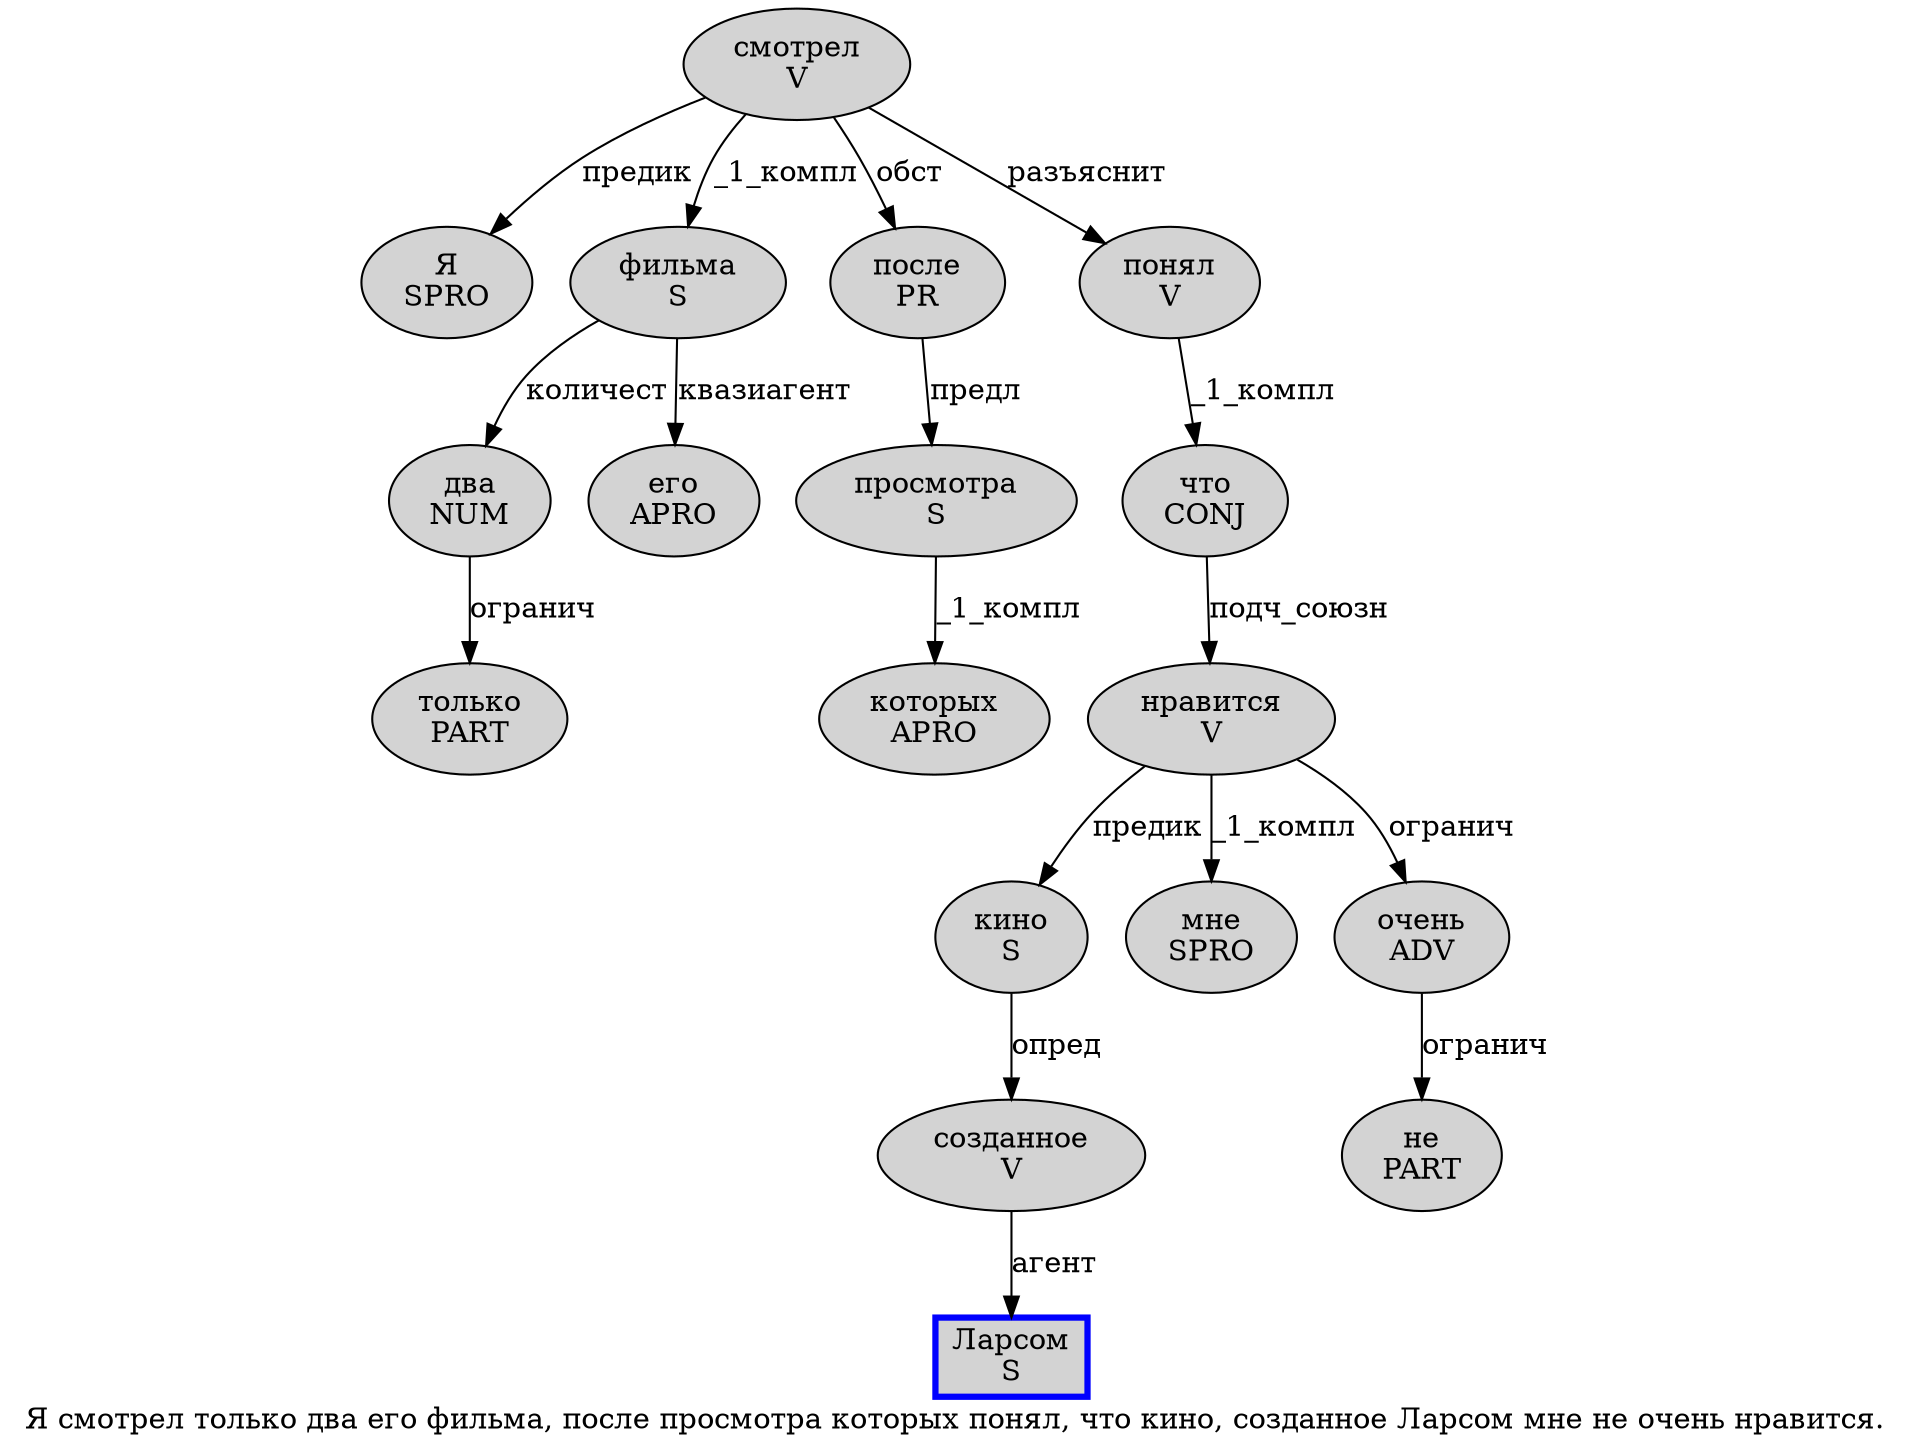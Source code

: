 digraph SENTENCE_1116 {
	graph [label="Я смотрел только два его фильма, после просмотра которых понял, что кино, созданное Ларсом мне не очень нравится."]
	node [style=filled]
		0 [label="Я
SPRO" color="" fillcolor=lightgray penwidth=1 shape=ellipse]
		1 [label="смотрел
V" color="" fillcolor=lightgray penwidth=1 shape=ellipse]
		2 [label="только
PART" color="" fillcolor=lightgray penwidth=1 shape=ellipse]
		3 [label="два
NUM" color="" fillcolor=lightgray penwidth=1 shape=ellipse]
		4 [label="его
APRO" color="" fillcolor=lightgray penwidth=1 shape=ellipse]
		5 [label="фильма
S" color="" fillcolor=lightgray penwidth=1 shape=ellipse]
		7 [label="после
PR" color="" fillcolor=lightgray penwidth=1 shape=ellipse]
		8 [label="просмотра
S" color="" fillcolor=lightgray penwidth=1 shape=ellipse]
		9 [label="которых
APRO" color="" fillcolor=lightgray penwidth=1 shape=ellipse]
		10 [label="понял
V" color="" fillcolor=lightgray penwidth=1 shape=ellipse]
		12 [label="что
CONJ" color="" fillcolor=lightgray penwidth=1 shape=ellipse]
		13 [label="кино
S" color="" fillcolor=lightgray penwidth=1 shape=ellipse]
		15 [label="созданное
V" color="" fillcolor=lightgray penwidth=1 shape=ellipse]
		16 [label="Ларсом
S" color=blue fillcolor=lightgray penwidth=3 shape=box]
		17 [label="мне
SPRO" color="" fillcolor=lightgray penwidth=1 shape=ellipse]
		18 [label="не
PART" color="" fillcolor=lightgray penwidth=1 shape=ellipse]
		19 [label="очень
ADV" color="" fillcolor=lightgray penwidth=1 shape=ellipse]
		20 [label="нравится
V" color="" fillcolor=lightgray penwidth=1 shape=ellipse]
			13 -> 15 [label="опред"]
			7 -> 8 [label="предл"]
			12 -> 20 [label="подч_союзн"]
			20 -> 13 [label="предик"]
			20 -> 17 [label="_1_компл"]
			20 -> 19 [label="огранич"]
			3 -> 2 [label="огранич"]
			10 -> 12 [label="_1_компл"]
			19 -> 18 [label="огранич"]
			8 -> 9 [label="_1_компл"]
			5 -> 3 [label="количест"]
			5 -> 4 [label="квазиагент"]
			1 -> 0 [label="предик"]
			1 -> 5 [label="_1_компл"]
			1 -> 7 [label="обст"]
			1 -> 10 [label="разъяснит"]
			15 -> 16 [label="агент"]
}